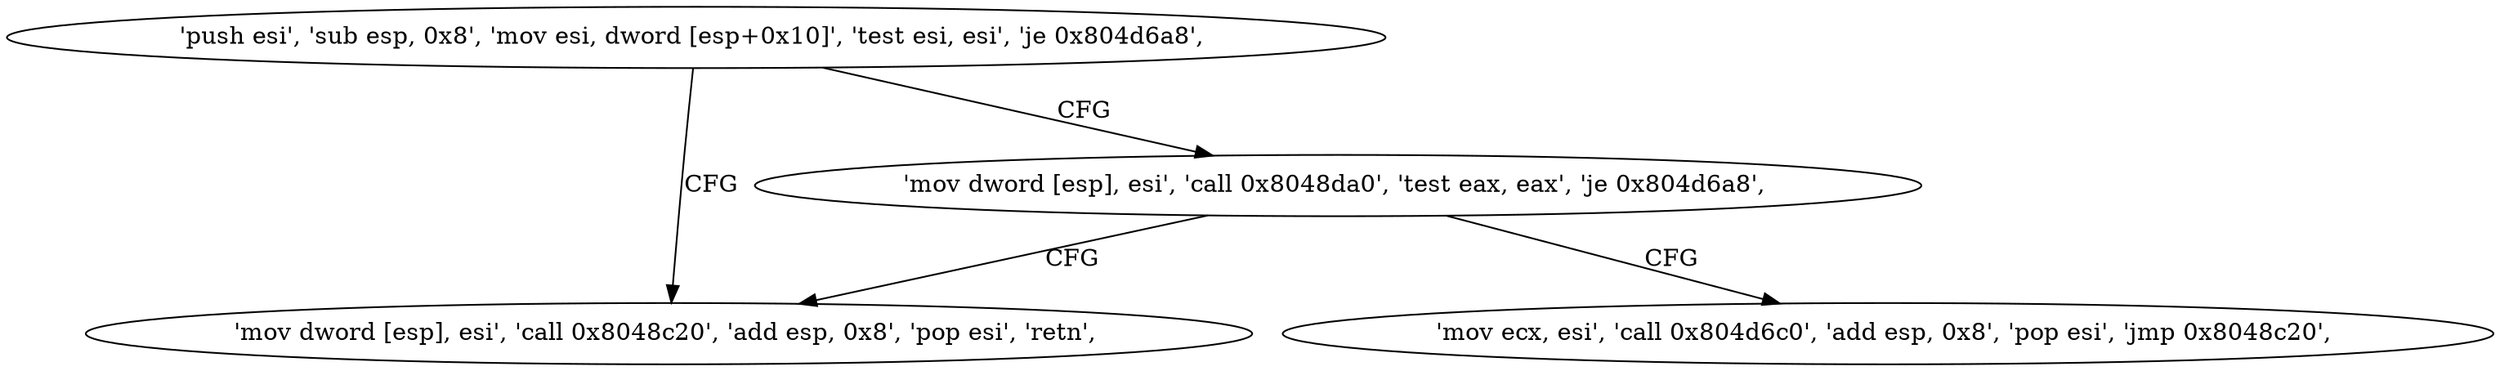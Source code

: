digraph "func" {
"134534784" [label = "'push esi', 'sub esp, 0x8', 'mov esi, dword [esp+0x10]', 'test esi, esi', 'je 0x804d6a8', " ]
"134534824" [label = "'mov dword [esp], esi', 'call 0x8048c20', 'add esp, 0x8', 'pop esi', 'retn', " ]
"134534796" [label = "'mov dword [esp], esi', 'call 0x8048da0', 'test eax, eax', 'je 0x804d6a8', " ]
"134534808" [label = "'mov ecx, esi', 'call 0x804d6c0', 'add esp, 0x8', 'pop esi', 'jmp 0x8048c20', " ]
"134534784" -> "134534824" [ label = "CFG" ]
"134534784" -> "134534796" [ label = "CFG" ]
"134534796" -> "134534824" [ label = "CFG" ]
"134534796" -> "134534808" [ label = "CFG" ]
}
